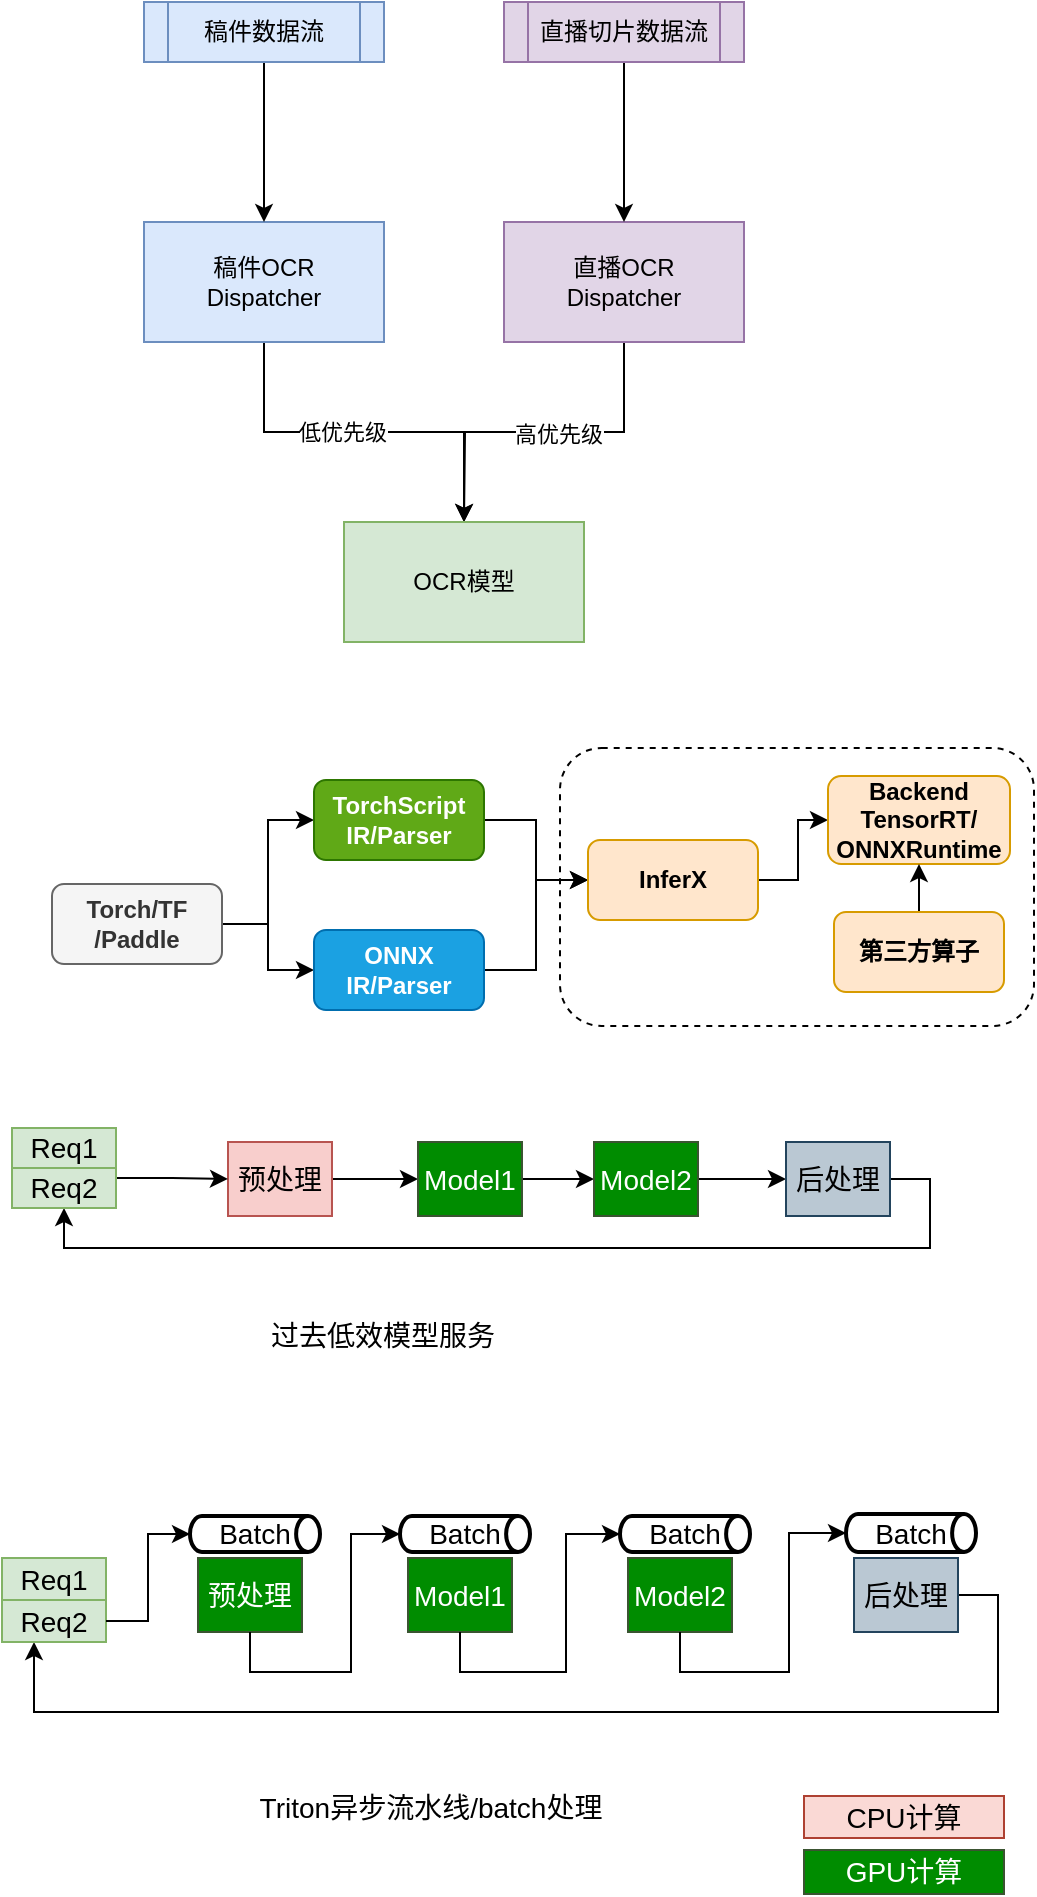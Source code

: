 <mxfile version="26.0.11" pages="2">
  <diagram name="第 1 页" id="NV4lC5rSJv6wUXsmLk_9">
    <mxGraphModel dx="1434" dy="685" grid="0" gridSize="10" guides="1" tooltips="1" connect="1" arrows="1" fold="1" page="1" pageScale="1" pageWidth="827" pageHeight="1169" math="0" shadow="0">
      <root>
        <mxCell id="0" />
        <mxCell id="1" parent="0" />
        <mxCell id="nZUFrM6e4kaLMGKB3E_s-9" value="" style="rounded=1;whiteSpace=wrap;html=1;dashed=1;fontStyle=1" parent="1" vertex="1">
          <mxGeometry x="368" y="513" width="237" height="139" as="geometry" />
        </mxCell>
        <mxCell id="QsNpBBdJaqJYQxIO41YF-9" style="edgeStyle=orthogonalEdgeStyle;rounded=0;orthogonalLoop=1;jettySize=auto;html=1;exitX=0.5;exitY=1;exitDx=0;exitDy=0;" parent="1" source="QsNpBBdJaqJYQxIO41YF-1" target="QsNpBBdJaqJYQxIO41YF-8" edge="1">
          <mxGeometry relative="1" as="geometry" />
        </mxCell>
        <mxCell id="QsNpBBdJaqJYQxIO41YF-11" value="低优先级" style="edgeLabel;html=1;align=center;verticalAlign=middle;resizable=0;points=[];" parent="QsNpBBdJaqJYQxIO41YF-9" vertex="1" connectable="0">
          <mxGeometry x="-0.116" relative="1" as="geometry">
            <mxPoint as="offset" />
          </mxGeometry>
        </mxCell>
        <mxCell id="QsNpBBdJaqJYQxIO41YF-1" value="稿件OCR&lt;br&gt;Dispatcher" style="rounded=0;whiteSpace=wrap;html=1;fillColor=#dae8fc;strokeColor=#6c8ebf;" parent="1" vertex="1">
          <mxGeometry x="160" y="250" width="120" height="60" as="geometry" />
        </mxCell>
        <mxCell id="QsNpBBdJaqJYQxIO41YF-10" style="edgeStyle=orthogonalEdgeStyle;rounded=0;orthogonalLoop=1;jettySize=auto;html=1;exitX=0.5;exitY=1;exitDx=0;exitDy=0;" parent="1" source="QsNpBBdJaqJYQxIO41YF-6" edge="1">
          <mxGeometry relative="1" as="geometry">
            <mxPoint x="320" y="400" as="targetPoint" />
          </mxGeometry>
        </mxCell>
        <mxCell id="QsNpBBdJaqJYQxIO41YF-12" value="高优先级" style="edgeLabel;html=1;align=center;verticalAlign=middle;resizable=0;points=[];" parent="QsNpBBdJaqJYQxIO41YF-10" vertex="1" connectable="0">
          <mxGeometry x="-0.082" y="1" relative="1" as="geometry">
            <mxPoint as="offset" />
          </mxGeometry>
        </mxCell>
        <mxCell id="QsNpBBdJaqJYQxIO41YF-6" value="直播OCR&lt;br&gt;Dispatcher" style="rounded=0;whiteSpace=wrap;html=1;fillColor=#e1d5e7;strokeColor=#9673a6;" parent="1" vertex="1">
          <mxGeometry x="340" y="250" width="120" height="60" as="geometry" />
        </mxCell>
        <mxCell id="QsNpBBdJaqJYQxIO41YF-8" value="OCR模型" style="rounded=0;whiteSpace=wrap;html=1;fillColor=#d5e8d4;strokeColor=#82b366;" parent="1" vertex="1">
          <mxGeometry x="260" y="400" width="120" height="60" as="geometry" />
        </mxCell>
        <mxCell id="QsNpBBdJaqJYQxIO41YF-17" style="edgeStyle=orthogonalEdgeStyle;rounded=0;orthogonalLoop=1;jettySize=auto;html=1;exitX=0.5;exitY=1;exitDx=0;exitDy=0;" parent="1" source="QsNpBBdJaqJYQxIO41YF-14" target="QsNpBBdJaqJYQxIO41YF-1" edge="1">
          <mxGeometry relative="1" as="geometry" />
        </mxCell>
        <mxCell id="QsNpBBdJaqJYQxIO41YF-14" value="稿件数据流" style="shape=process;whiteSpace=wrap;html=1;backgroundOutline=1;fillColor=#dae8fc;strokeColor=#6c8ebf;" parent="1" vertex="1">
          <mxGeometry x="160" y="140" width="120" height="30" as="geometry" />
        </mxCell>
        <mxCell id="QsNpBBdJaqJYQxIO41YF-16" style="edgeStyle=orthogonalEdgeStyle;rounded=0;orthogonalLoop=1;jettySize=auto;html=1;exitX=0.5;exitY=1;exitDx=0;exitDy=0;entryX=0.5;entryY=0;entryDx=0;entryDy=0;" parent="1" source="QsNpBBdJaqJYQxIO41YF-15" target="QsNpBBdJaqJYQxIO41YF-6" edge="1">
          <mxGeometry relative="1" as="geometry" />
        </mxCell>
        <mxCell id="QsNpBBdJaqJYQxIO41YF-15" value="直播切片数据流" style="shape=process;whiteSpace=wrap;html=1;backgroundOutline=1;fillColor=#e1d5e7;strokeColor=#9673a6;" parent="1" vertex="1">
          <mxGeometry x="340" y="140" width="120" height="30" as="geometry" />
        </mxCell>
        <mxCell id="nZUFrM6e4kaLMGKB3E_s-10" style="edgeStyle=orthogonalEdgeStyle;rounded=0;orthogonalLoop=1;jettySize=auto;html=1;exitX=1;exitY=0.5;exitDx=0;exitDy=0;entryX=0;entryY=0.5;entryDx=0;entryDy=0;fontStyle=1" parent="1" source="nZUFrM6e4kaLMGKB3E_s-1" target="nZUFrM6e4kaLMGKB3E_s-3" edge="1">
          <mxGeometry relative="1" as="geometry" />
        </mxCell>
        <mxCell id="nZUFrM6e4kaLMGKB3E_s-11" style="edgeStyle=orthogonalEdgeStyle;rounded=0;orthogonalLoop=1;jettySize=auto;html=1;exitX=1;exitY=0.5;exitDx=0;exitDy=0;entryX=0;entryY=0.5;entryDx=0;entryDy=0;fontStyle=1" parent="1" source="nZUFrM6e4kaLMGKB3E_s-1" target="nZUFrM6e4kaLMGKB3E_s-4" edge="1">
          <mxGeometry relative="1" as="geometry" />
        </mxCell>
        <mxCell id="nZUFrM6e4kaLMGKB3E_s-1" value="Torch/TF&lt;br&gt;/Paddle" style="rounded=1;whiteSpace=wrap;html=1;fillColor=#f5f5f5;strokeColor=#666666;fontColor=#333333;fontStyle=1" parent="1" vertex="1">
          <mxGeometry x="114" y="581" width="85" height="40" as="geometry" />
        </mxCell>
        <mxCell id="nZUFrM6e4kaLMGKB3E_s-13" style="edgeStyle=orthogonalEdgeStyle;rounded=0;orthogonalLoop=1;jettySize=auto;html=1;exitX=1;exitY=0.5;exitDx=0;exitDy=0;entryX=0;entryY=0.5;entryDx=0;entryDy=0;fontStyle=1" parent="1" source="nZUFrM6e4kaLMGKB3E_s-3" target="nZUFrM6e4kaLMGKB3E_s-6" edge="1">
          <mxGeometry relative="1" as="geometry" />
        </mxCell>
        <mxCell id="nZUFrM6e4kaLMGKB3E_s-3" value="TorchScript IR/Parser" style="rounded=1;whiteSpace=wrap;html=1;fillColor=#60a917;strokeColor=#2D7600;fontColor=#ffffff;fontStyle=1" parent="1" vertex="1">
          <mxGeometry x="245" y="529" width="85" height="40" as="geometry" />
        </mxCell>
        <mxCell id="nZUFrM6e4kaLMGKB3E_s-12" style="edgeStyle=orthogonalEdgeStyle;rounded=0;orthogonalLoop=1;jettySize=auto;html=1;exitX=1;exitY=0.5;exitDx=0;exitDy=0;entryX=0;entryY=0.5;entryDx=0;entryDy=0;fontStyle=1" parent="1" source="nZUFrM6e4kaLMGKB3E_s-4" target="nZUFrM6e4kaLMGKB3E_s-6" edge="1">
          <mxGeometry relative="1" as="geometry" />
        </mxCell>
        <mxCell id="nZUFrM6e4kaLMGKB3E_s-4" value="ONNX IR/Parser" style="rounded=1;whiteSpace=wrap;html=1;fillColor=#1ba1e2;strokeColor=#006EAF;fontColor=#ffffff;fontStyle=1" parent="1" vertex="1">
          <mxGeometry x="245" y="604" width="85" height="40" as="geometry" />
        </mxCell>
        <mxCell id="nZUFrM6e4kaLMGKB3E_s-16" style="edgeStyle=orthogonalEdgeStyle;rounded=0;orthogonalLoop=1;jettySize=auto;html=1;exitX=1;exitY=0.5;exitDx=0;exitDy=0;entryX=0;entryY=0.5;entryDx=0;entryDy=0;fontStyle=1" parent="1" source="nZUFrM6e4kaLMGKB3E_s-6" target="nZUFrM6e4kaLMGKB3E_s-7" edge="1">
          <mxGeometry relative="1" as="geometry" />
        </mxCell>
        <mxCell id="nZUFrM6e4kaLMGKB3E_s-6" value="InferX" style="rounded=1;whiteSpace=wrap;html=1;fillColor=#ffe6cc;strokeColor=#d79b00;fontStyle=1" parent="1" vertex="1">
          <mxGeometry x="382" y="559" width="85" height="40" as="geometry" />
        </mxCell>
        <mxCell id="nZUFrM6e4kaLMGKB3E_s-7" value="Backend&lt;br&gt;TensorRT/&lt;br&gt;ONNXRuntime" style="rounded=1;whiteSpace=wrap;html=1;fillColor=#ffe6cc;strokeColor=#d79b00;fontStyle=1" parent="1" vertex="1">
          <mxGeometry x="502" y="527" width="91" height="44" as="geometry" />
        </mxCell>
        <mxCell id="nZUFrM6e4kaLMGKB3E_s-15" style="edgeStyle=orthogonalEdgeStyle;rounded=0;orthogonalLoop=1;jettySize=auto;html=1;exitX=0.541;exitY=0.05;exitDx=0;exitDy=0;entryX=0.5;entryY=1;entryDx=0;entryDy=0;exitPerimeter=0;fontStyle=1" parent="1" source="nZUFrM6e4kaLMGKB3E_s-8" target="nZUFrM6e4kaLMGKB3E_s-7" edge="1">
          <mxGeometry relative="1" as="geometry" />
        </mxCell>
        <mxCell id="nZUFrM6e4kaLMGKB3E_s-8" value="第三方算子" style="rounded=1;whiteSpace=wrap;html=1;fillColor=#ffe6cc;strokeColor=#d79b00;fontStyle=1" parent="1" vertex="1">
          <mxGeometry x="505" y="595" width="85" height="40" as="geometry" />
        </mxCell>
        <mxCell id="Z4CZ9cn21txVCKvSHwS5-6" style="edgeStyle=orthogonalEdgeStyle;rounded=0;orthogonalLoop=1;jettySize=auto;html=1;exitX=1;exitY=0.5;exitDx=0;exitDy=0;entryX=0;entryY=0.5;entryDx=0;entryDy=0;fontSize=14;" edge="1" parent="1" source="Z4CZ9cn21txVCKvSHwS5-1" target="Z4CZ9cn21txVCKvSHwS5-2">
          <mxGeometry relative="1" as="geometry" />
        </mxCell>
        <mxCell id="Z4CZ9cn21txVCKvSHwS5-1" value="预处理" style="rounded=0;whiteSpace=wrap;html=1;fillColor=#f8cecc;strokeColor=#b85450;fontSize=14;" vertex="1" parent="1">
          <mxGeometry x="202" y="710" width="52" height="37" as="geometry" />
        </mxCell>
        <mxCell id="Z4CZ9cn21txVCKvSHwS5-7" style="edgeStyle=orthogonalEdgeStyle;rounded=0;orthogonalLoop=1;jettySize=auto;html=1;exitX=1;exitY=0.5;exitDx=0;exitDy=0;fontSize=14;" edge="1" parent="1" source="Z4CZ9cn21txVCKvSHwS5-2" target="Z4CZ9cn21txVCKvSHwS5-3">
          <mxGeometry relative="1" as="geometry" />
        </mxCell>
        <mxCell id="Z4CZ9cn21txVCKvSHwS5-2" value="Model1" style="rounded=0;whiteSpace=wrap;html=1;fillColor=#008C00;strokeColor=#3A5431;fontColor=#ffffff;fontSize=14;" vertex="1" parent="1">
          <mxGeometry x="297" y="710" width="52" height="37" as="geometry" />
        </mxCell>
        <mxCell id="Z4CZ9cn21txVCKvSHwS5-8" style="edgeStyle=orthogonalEdgeStyle;rounded=0;orthogonalLoop=1;jettySize=auto;html=1;exitX=1;exitY=0.5;exitDx=0;exitDy=0;entryX=0;entryY=0.5;entryDx=0;entryDy=0;fontSize=14;" edge="1" parent="1" source="Z4CZ9cn21txVCKvSHwS5-3" target="Z4CZ9cn21txVCKvSHwS5-4">
          <mxGeometry relative="1" as="geometry" />
        </mxCell>
        <mxCell id="Z4CZ9cn21txVCKvSHwS5-3" value="Model2" style="rounded=0;whiteSpace=wrap;html=1;fillColor=#008C00;strokeColor=#3A5431;fontColor=#ffffff;fontSize=14;" vertex="1" parent="1">
          <mxGeometry x="385" y="710" width="52" height="37" as="geometry" />
        </mxCell>
        <mxCell id="Z4CZ9cn21txVCKvSHwS5-26" style="edgeStyle=orthogonalEdgeStyle;rounded=0;orthogonalLoop=1;jettySize=auto;html=1;exitX=1;exitY=0.5;exitDx=0;exitDy=0;entryX=0.5;entryY=1;entryDx=0;entryDy=0;fontSize=14;" edge="1" parent="1" source="Z4CZ9cn21txVCKvSHwS5-4" target="Z4CZ9cn21txVCKvSHwS5-25">
          <mxGeometry relative="1" as="geometry" />
        </mxCell>
        <mxCell id="Z4CZ9cn21txVCKvSHwS5-4" value="后处理" style="rounded=0;whiteSpace=wrap;html=1;fillColor=#bac8d3;strokeColor=#23445d;fontSize=14;" vertex="1" parent="1">
          <mxGeometry x="481" y="710" width="52" height="37" as="geometry" />
        </mxCell>
        <mxCell id="Z4CZ9cn21txVCKvSHwS5-9" value="Req1" style="rounded=0;whiteSpace=wrap;html=1;fillColor=#d5e8d4;strokeColor=#82b366;fontSize=14;" vertex="1" parent="1">
          <mxGeometry x="94" y="703" width="52" height="20" as="geometry" />
        </mxCell>
        <mxCell id="Z4CZ9cn21txVCKvSHwS5-10" value="预处理" style="rounded=0;whiteSpace=wrap;html=1;fillColor=#008C00;strokeColor=#3A5431;fontColor=#ffffff;fontSize=14;" vertex="1" parent="1">
          <mxGeometry x="187" y="918" width="52" height="37" as="geometry" />
        </mxCell>
        <mxCell id="Z4CZ9cn21txVCKvSHwS5-13" value="Batch" style="strokeWidth=2;html=1;shape=mxgraph.flowchart.direct_data;whiteSpace=wrap;fontSize=14;" vertex="1" parent="1">
          <mxGeometry x="183" y="897" width="65" height="18" as="geometry" />
        </mxCell>
        <mxCell id="Z4CZ9cn21txVCKvSHwS5-15" value="Model1" style="rounded=0;whiteSpace=wrap;html=1;fillColor=#008C00;strokeColor=#3A5431;fontColor=#ffffff;fontSize=14;" vertex="1" parent="1">
          <mxGeometry x="292" y="918" width="52" height="37" as="geometry" />
        </mxCell>
        <mxCell id="Z4CZ9cn21txVCKvSHwS5-16" value="Batch" style="strokeWidth=2;html=1;shape=mxgraph.flowchart.direct_data;whiteSpace=wrap;fontSize=14;" vertex="1" parent="1">
          <mxGeometry x="288" y="897" width="65" height="18" as="geometry" />
        </mxCell>
        <mxCell id="Z4CZ9cn21txVCKvSHwS5-17" value="Model2" style="rounded=0;whiteSpace=wrap;html=1;fillColor=#008C00;strokeColor=#3A5431;fontColor=#ffffff;fontSize=14;" vertex="1" parent="1">
          <mxGeometry x="402" y="918" width="52" height="37" as="geometry" />
        </mxCell>
        <mxCell id="Z4CZ9cn21txVCKvSHwS5-18" value="Batch" style="strokeWidth=2;html=1;shape=mxgraph.flowchart.direct_data;whiteSpace=wrap;fontSize=14;" vertex="1" parent="1">
          <mxGeometry x="398" y="897" width="65" height="18" as="geometry" />
        </mxCell>
        <mxCell id="Z4CZ9cn21txVCKvSHwS5-33" style="edgeStyle=orthogonalEdgeStyle;rounded=0;orthogonalLoop=1;jettySize=auto;html=1;exitX=1;exitY=0.5;exitDx=0;exitDy=0;fontSize=14;" edge="1" parent="1" source="Z4CZ9cn21txVCKvSHwS5-20" target="Z4CZ9cn21txVCKvSHwS5-23">
          <mxGeometry relative="1" as="geometry">
            <mxPoint x="127" y="954" as="targetPoint" />
            <Array as="points">
              <mxPoint x="587" y="937" />
              <mxPoint x="587" y="995" />
              <mxPoint x="105" y="995" />
            </Array>
          </mxGeometry>
        </mxCell>
        <mxCell id="Z4CZ9cn21txVCKvSHwS5-20" value="后处理" style="rounded=0;whiteSpace=wrap;html=1;fillColor=#bac8d3;strokeColor=#23445d;fontSize=14;" vertex="1" parent="1">
          <mxGeometry x="515" y="918" width="52" height="37" as="geometry" />
        </mxCell>
        <mxCell id="Z4CZ9cn21txVCKvSHwS5-21" value="Batch" style="strokeWidth=2;html=1;shape=mxgraph.flowchart.direct_data;whiteSpace=wrap;fontSize=14;" vertex="1" parent="1">
          <mxGeometry x="511" y="896" width="65" height="19" as="geometry" />
        </mxCell>
        <mxCell id="Z4CZ9cn21txVCKvSHwS5-22" value="Req1" style="rounded=0;whiteSpace=wrap;html=1;fillColor=#d5e8d4;strokeColor=#82b366;fontSize=14;" vertex="1" parent="1">
          <mxGeometry x="89" y="918" width="52" height="21" as="geometry" />
        </mxCell>
        <mxCell id="Z4CZ9cn21txVCKvSHwS5-23" value="Req2" style="rounded=0;whiteSpace=wrap;html=1;fillColor=#d5e8d4;strokeColor=#82b366;fontSize=14;" vertex="1" parent="1">
          <mxGeometry x="89" y="939" width="52" height="21" as="geometry" />
        </mxCell>
        <mxCell id="Z4CZ9cn21txVCKvSHwS5-27" style="edgeStyle=orthogonalEdgeStyle;rounded=0;orthogonalLoop=1;jettySize=auto;html=1;exitX=1;exitY=0.25;exitDx=0;exitDy=0;entryX=0;entryY=0.5;entryDx=0;entryDy=0;fontSize=14;" edge="1" parent="1" source="Z4CZ9cn21txVCKvSHwS5-25" target="Z4CZ9cn21txVCKvSHwS5-1">
          <mxGeometry relative="1" as="geometry" />
        </mxCell>
        <mxCell id="Z4CZ9cn21txVCKvSHwS5-25" value="Req2" style="rounded=0;whiteSpace=wrap;html=1;fillColor=#d5e8d4;strokeColor=#82b366;fontSize=14;" vertex="1" parent="1">
          <mxGeometry x="94" y="723" width="52" height="20" as="geometry" />
        </mxCell>
        <mxCell id="Z4CZ9cn21txVCKvSHwS5-28" style="edgeStyle=orthogonalEdgeStyle;rounded=0;orthogonalLoop=1;jettySize=auto;html=1;exitX=1;exitY=0.5;exitDx=0;exitDy=0;entryX=0;entryY=0.5;entryDx=0;entryDy=0;entryPerimeter=0;fontSize=14;" edge="1" parent="1" source="Z4CZ9cn21txVCKvSHwS5-23" target="Z4CZ9cn21txVCKvSHwS5-13">
          <mxGeometry relative="1" as="geometry" />
        </mxCell>
        <mxCell id="Z4CZ9cn21txVCKvSHwS5-29" style="edgeStyle=orthogonalEdgeStyle;rounded=0;orthogonalLoop=1;jettySize=auto;html=1;exitX=0.5;exitY=1;exitDx=0;exitDy=0;entryX=0;entryY=0.5;entryDx=0;entryDy=0;entryPerimeter=0;fontSize=14;" edge="1" parent="1" source="Z4CZ9cn21txVCKvSHwS5-10" target="Z4CZ9cn21txVCKvSHwS5-16">
          <mxGeometry relative="1" as="geometry" />
        </mxCell>
        <mxCell id="Z4CZ9cn21txVCKvSHwS5-30" style="edgeStyle=orthogonalEdgeStyle;rounded=0;orthogonalLoop=1;jettySize=auto;html=1;exitX=0.5;exitY=1;exitDx=0;exitDy=0;entryX=0;entryY=0.5;entryDx=0;entryDy=0;entryPerimeter=0;fontSize=14;" edge="1" parent="1" source="Z4CZ9cn21txVCKvSHwS5-15" target="Z4CZ9cn21txVCKvSHwS5-18">
          <mxGeometry relative="1" as="geometry" />
        </mxCell>
        <mxCell id="Z4CZ9cn21txVCKvSHwS5-31" style="edgeStyle=orthogonalEdgeStyle;rounded=0;orthogonalLoop=1;jettySize=auto;html=1;exitX=0.5;exitY=1;exitDx=0;exitDy=0;entryX=0;entryY=0.5;entryDx=0;entryDy=0;entryPerimeter=0;fontSize=14;" edge="1" parent="1" source="Z4CZ9cn21txVCKvSHwS5-17" target="Z4CZ9cn21txVCKvSHwS5-21">
          <mxGeometry relative="1" as="geometry" />
        </mxCell>
        <mxCell id="Z4CZ9cn21txVCKvSHwS5-35" value="GPU计算" style="rounded=0;whiteSpace=wrap;html=1;fillColor=#008C00;strokeColor=#3A5431;fontColor=#ffffff;fontSize=14;" vertex="1" parent="1">
          <mxGeometry x="490" y="1064" width="100" height="22" as="geometry" />
        </mxCell>
        <mxCell id="Z4CZ9cn21txVCKvSHwS5-36" value="CPU计算" style="rounded=0;whiteSpace=wrap;html=1;fillColor=#fad9d5;strokeColor=#ae4132;fontSize=14;" vertex="1" parent="1">
          <mxGeometry x="490" y="1037" width="100" height="21" as="geometry" />
        </mxCell>
        <mxCell id="Z4CZ9cn21txVCKvSHwS5-37" value="过去低效&lt;span style=&quot;background-color: initial; font-size: 14px;&quot;&gt;模型服务&lt;/span&gt;" style="text;html=1;align=center;verticalAlign=middle;resizable=0;points=[];autosize=1;strokeColor=none;fillColor=none;strokeWidth=1;fontSize=14;" vertex="1" parent="1">
          <mxGeometry x="214" y="792" width="130" height="29" as="geometry" />
        </mxCell>
        <mxCell id="Z4CZ9cn21txVCKvSHwS5-39" value="Triton&lt;span style=&quot;background-color: initial; font-size: 14px;&quot;&gt;异步流水线/batch处理&lt;/span&gt;" style="text;html=1;align=center;verticalAlign=middle;resizable=0;points=[];autosize=1;strokeColor=none;fillColor=none;fontSize=14;" vertex="1" parent="1">
          <mxGeometry x="208" y="1028" width="189" height="29" as="geometry" />
        </mxCell>
      </root>
    </mxGraphModel>
  </diagram>
  <diagram id="deo-n3IqnY3Rv580bpkU" name="第 2 页">
    <mxGraphModel dx="1374" dy="761" grid="0" gridSize="10" guides="1" tooltips="1" connect="1" arrows="1" fold="1" page="1" pageScale="1" pageWidth="827" pageHeight="1169" math="0" shadow="0">
      <root>
        <mxCell id="0" />
        <mxCell id="1" parent="0" />
        <mxCell id="Z1HlpdLY-S9guGsakgvZ-20" value="&lt;div&gt;&lt;br&gt;&lt;/div&gt;" style="rounded=0;whiteSpace=wrap;html=1;fontSize=14;dashed=1;" vertex="1" parent="1">
          <mxGeometry x="208" y="323" width="588" height="370" as="geometry" />
        </mxCell>
        <mxCell id="Z1HlpdLY-S9guGsakgvZ-18" value="&lt;div&gt;&lt;br&gt;&lt;/div&gt;" style="rounded=0;whiteSpace=wrap;html=1;fontSize=14;dashed=1;" vertex="1" parent="1">
          <mxGeometry x="346" y="363" width="230" height="310" as="geometry" />
        </mxCell>
        <mxCell id="Z1HlpdLY-S9guGsakgvZ-1" value="Req1" style="rounded=0;whiteSpace=wrap;html=1;fillColor=#eeeeee;strokeColor=#36393d;fontSize=14;" vertex="1" parent="1">
          <mxGeometry x="122" y="493" width="52" height="21" as="geometry" />
        </mxCell>
        <mxCell id="Z1HlpdLY-S9guGsakgvZ-2" value="RPC" style="rounded=0;whiteSpace=wrap;html=1;fontSize=14;" vertex="1" parent="1">
          <mxGeometry x="216" y="453" width="70" height="50" as="geometry" />
        </mxCell>
        <mxCell id="Z1HlpdLY-S9guGsakgvZ-31" value="GPU tensor" style="edgeStyle=orthogonalEdgeStyle;rounded=0;orthogonalLoop=1;jettySize=auto;html=1;exitX=0.5;exitY=1;exitDx=0;exitDy=0;entryX=0.5;entryY=0;entryDx=0;entryDy=0;" edge="1" parent="1" source="Z1HlpdLY-S9guGsakgvZ-3" target="Z1HlpdLY-S9guGsakgvZ-5">
          <mxGeometry relative="1" as="geometry" />
        </mxCell>
        <mxCell id="Z1HlpdLY-S9guGsakgvZ-3" value="PreProcess&lt;div&gt;&lt;font style=&quot;font-size: 12px;&quot;&gt;decode，resize，norm... by Dali/GPU&lt;/font&gt;&lt;/div&gt;" style="rounded=0;whiteSpace=wrap;html=1;fontSize=14;fillColor=#d5e8d4;strokeColor=#82b366;" vertex="1" parent="1">
          <mxGeometry x="376" y="403" width="160" height="60" as="geometry" />
        </mxCell>
        <mxCell id="Z1HlpdLY-S9guGsakgvZ-4" value="REST API" style="rounded=0;whiteSpace=wrap;html=1;fontSize=14;" vertex="1" parent="1">
          <mxGeometry x="216" y="514" width="70" height="50" as="geometry" />
        </mxCell>
        <mxCell id="Z1HlpdLY-S9guGsakgvZ-13" style="edgeStyle=orthogonalEdgeStyle;rounded=0;orthogonalLoop=1;jettySize=auto;html=1;exitX=1;exitY=0.5;exitDx=0;exitDy=0;entryX=0;entryY=0.5;entryDx=0;entryDy=0;" edge="1" parent="1" source="Z1HlpdLY-S9guGsakgvZ-5" target="Z1HlpdLY-S9guGsakgvZ-7">
          <mxGeometry relative="1" as="geometry" />
        </mxCell>
        <mxCell id="Z1HlpdLY-S9guGsakgvZ-14" style="edgeStyle=orthogonalEdgeStyle;rounded=0;orthogonalLoop=1;jettySize=auto;html=1;exitX=1;exitY=0.5;exitDx=0;exitDy=0;" edge="1" parent="1" source="Z1HlpdLY-S9guGsakgvZ-5" target="Z1HlpdLY-S9guGsakgvZ-9">
          <mxGeometry relative="1" as="geometry" />
        </mxCell>
        <mxCell id="Z1HlpdLY-S9guGsakgvZ-15" style="edgeStyle=orthogonalEdgeStyle;rounded=0;orthogonalLoop=1;jettySize=auto;html=1;exitX=1;exitY=0.5;exitDx=0;exitDy=0;entryX=0;entryY=0.5;entryDx=0;entryDy=0;" edge="1" parent="1" source="Z1HlpdLY-S9guGsakgvZ-5" target="Z1HlpdLY-S9guGsakgvZ-10">
          <mxGeometry relative="1" as="geometry" />
        </mxCell>
        <mxCell id="Z1HlpdLY-S9guGsakgvZ-16" style="edgeStyle=orthogonalEdgeStyle;rounded=0;orthogonalLoop=1;jettySize=auto;html=1;exitX=1;exitY=0.5;exitDx=0;exitDy=0;entryX=0;entryY=0.5;entryDx=0;entryDy=0;" edge="1" parent="1" source="Z1HlpdLY-S9guGsakgvZ-5" target="Z1HlpdLY-S9guGsakgvZ-11">
          <mxGeometry relative="1" as="geometry" />
        </mxCell>
        <mxCell id="Z1HlpdLY-S9guGsakgvZ-17" value="Batched&lt;div&gt;Queue&lt;/div&gt;" style="edgeLabel;html=1;align=center;verticalAlign=middle;resizable=0;points=[];fontSize=10;" vertex="1" connectable="0" parent="Z1HlpdLY-S9guGsakgvZ-16">
          <mxGeometry x="-0.709" y="1" relative="1" as="geometry">
            <mxPoint x="61" y="-89" as="offset" />
          </mxGeometry>
        </mxCell>
        <mxCell id="Z1HlpdLY-S9guGsakgvZ-32" style="edgeStyle=orthogonalEdgeStyle;rounded=0;orthogonalLoop=1;jettySize=auto;html=1;exitX=0.5;exitY=1;exitDx=0;exitDy=0;" edge="1" parent="1" source="Z1HlpdLY-S9guGsakgvZ-5" target="Z1HlpdLY-S9guGsakgvZ-6">
          <mxGeometry relative="1" as="geometry" />
        </mxCell>
        <mxCell id="Z1HlpdLY-S9guGsakgvZ-33" value="GPU tensor" style="edgeLabel;html=1;align=center;verticalAlign=middle;resizable=0;points=[];" vertex="1" connectable="0" parent="Z1HlpdLY-S9guGsakgvZ-32">
          <mxGeometry x="0.32" relative="1" as="geometry">
            <mxPoint as="offset" />
          </mxGeometry>
        </mxCell>
        <mxCell id="Z1HlpdLY-S9guGsakgvZ-5" value="Inference&lt;div&gt;&lt;font style=&quot;font-size: 12px;&quot;&gt;multi models/backends&lt;/font&gt;&lt;/div&gt;" style="rounded=0;whiteSpace=wrap;html=1;fillColor=#6d8764;strokeColor=#3A5431;fontSize=14;fontColor=#ffffff;" vertex="1" parent="1">
          <mxGeometry x="376" y="493" width="160" height="60" as="geometry" />
        </mxCell>
        <mxCell id="Z1HlpdLY-S9guGsakgvZ-6" value="PostProcess&lt;div&gt;&lt;font style=&quot;font-size: 12px;&quot;&gt;analysis, merge results..&lt;/font&gt;&lt;/div&gt;" style="rounded=0;whiteSpace=wrap;html=1;fontSize=14;fillColor=#d5e8d4;strokeColor=#82b366;" vertex="1" parent="1">
          <mxGeometry x="376" y="583" width="160" height="60" as="geometry" />
        </mxCell>
        <mxCell id="Z1HlpdLY-S9guGsakgvZ-7" value="Model A&lt;div&gt;pytorch&lt;/div&gt;" style="rounded=0;whiteSpace=wrap;html=1;fillColor=#6d8764;strokeColor=#3A5431;fontSize=14;fontColor=#ffffff;" vertex="1" parent="1">
          <mxGeometry x="666" y="413" width="100" height="40" as="geometry" />
        </mxCell>
        <mxCell id="Z1HlpdLY-S9guGsakgvZ-9" value="Model B&lt;div&gt;tensorrt&lt;/div&gt;" style="rounded=0;whiteSpace=wrap;html=1;fillColor=#6d8764;strokeColor=#3A5431;fontSize=14;fontColor=#ffffff;" vertex="1" parent="1">
          <mxGeometry x="666" y="473" width="100" height="40" as="geometry" />
        </mxCell>
        <mxCell id="Z1HlpdLY-S9guGsakgvZ-10" value="..." style="rounded=0;whiteSpace=wrap;html=1;fillColor=#6d8764;strokeColor=#3A5431;fontSize=14;fontColor=#ffffff;" vertex="1" parent="1">
          <mxGeometry x="666" y="533" width="100" height="40" as="geometry" />
        </mxCell>
        <mxCell id="Z1HlpdLY-S9guGsakgvZ-11" value="Model N&lt;div&gt;onnx&lt;/div&gt;" style="rounded=0;whiteSpace=wrap;html=1;fillColor=#6d8764;strokeColor=#3A5431;fontSize=14;fontColor=#ffffff;" vertex="1" parent="1">
          <mxGeometry x="666" y="593" width="100" height="40" as="geometry" />
        </mxCell>
        <mxCell id="Z1HlpdLY-S9guGsakgvZ-19" value="Model BLS/Ensemble" style="text;html=1;align=center;verticalAlign=middle;resizable=0;points=[];autosize=1;strokeColor=none;fillColor=none;" vertex="1" parent="1">
          <mxGeometry x="386" y="363" width="140" height="30" as="geometry" />
        </mxCell>
        <mxCell id="Z1HlpdLY-S9guGsakgvZ-21" value="Triton Server" style="text;html=1;align=center;verticalAlign=middle;resizable=0;points=[];autosize=1;strokeColor=none;fillColor=none;" vertex="1" parent="1">
          <mxGeometry x="205.5" y="323" width="90" height="30" as="geometry" />
        </mxCell>
        <mxCell id="Z1HlpdLY-S9guGsakgvZ-22" value="" style="shape=flexArrow;endArrow=classic;startArrow=classic;html=1;rounded=0;startWidth=11;startSize=4;endWidth=11;endSize=5.67;" edge="1" parent="1">
          <mxGeometry width="100" height="100" relative="1" as="geometry">
            <mxPoint x="286" y="507.5" as="sourcePoint" />
            <mxPoint x="346" y="507.5" as="targetPoint" />
          </mxGeometry>
        </mxCell>
        <mxCell id="Z1HlpdLY-S9guGsakgvZ-24" value="Batched&lt;div&gt;Queue&lt;/div&gt;" style="edgeLabel;html=1;align=center;verticalAlign=middle;resizable=0;points=[];fontSize=10;" vertex="1" connectable="0" parent="1">
          <mxGeometry x="626" y="493" as="geometry" />
        </mxCell>
        <mxCell id="Z1HlpdLY-S9guGsakgvZ-25" value="Batched&lt;div&gt;Queue&lt;/div&gt;" style="edgeLabel;html=1;align=center;verticalAlign=middle;resizable=0;points=[];fontSize=10;" vertex="1" connectable="0" parent="1">
          <mxGeometry x="626" y="613" as="geometry" />
        </mxCell>
        <mxCell id="Z1HlpdLY-S9guGsakgvZ-26" value="Req2" style="rounded=0;whiteSpace=wrap;html=1;fillColor=#eeeeee;strokeColor=#36393d;fontSize=14;" vertex="1" parent="1">
          <mxGeometry x="122" y="513" width="52" height="21" as="geometry" />
        </mxCell>
        <mxCell id="Z1HlpdLY-S9guGsakgvZ-27" value="Req3" style="rounded=0;whiteSpace=wrap;html=1;fillColor=#eeeeee;strokeColor=#36393d;fontSize=14;" vertex="1" parent="1">
          <mxGeometry x="122" y="533" width="52" height="21" as="geometry" />
        </mxCell>
        <mxCell id="Z1HlpdLY-S9guGsakgvZ-28" style="edgeStyle=orthogonalEdgeStyle;rounded=0;orthogonalLoop=1;jettySize=auto;html=1;exitX=1;exitY=0.5;exitDx=0;exitDy=0;entryX=0.003;entryY=0.541;entryDx=0;entryDy=0;entryPerimeter=0;" edge="1" parent="1" source="Z1HlpdLY-S9guGsakgvZ-26" target="Z1HlpdLY-S9guGsakgvZ-20">
          <mxGeometry relative="1" as="geometry" />
        </mxCell>
      </root>
    </mxGraphModel>
  </diagram>
</mxfile>
